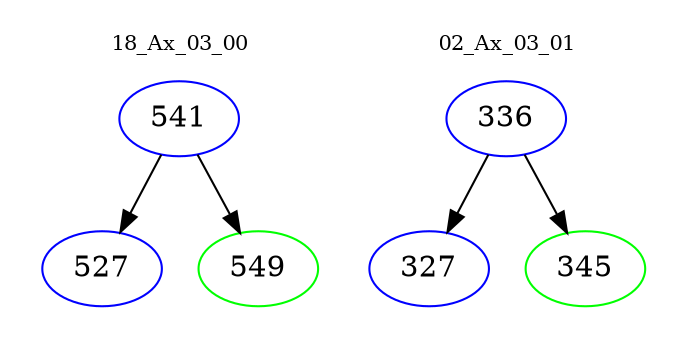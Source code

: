 digraph{
subgraph cluster_0 {
color = white
label = "18_Ax_03_00";
fontsize=10;
T0_541 [label="541", color="blue"]
T0_541 -> T0_527 [color="black"]
T0_527 [label="527", color="blue"]
T0_541 -> T0_549 [color="black"]
T0_549 [label="549", color="green"]
}
subgraph cluster_1 {
color = white
label = "02_Ax_03_01";
fontsize=10;
T1_336 [label="336", color="blue"]
T1_336 -> T1_327 [color="black"]
T1_327 [label="327", color="blue"]
T1_336 -> T1_345 [color="black"]
T1_345 [label="345", color="green"]
}
}
